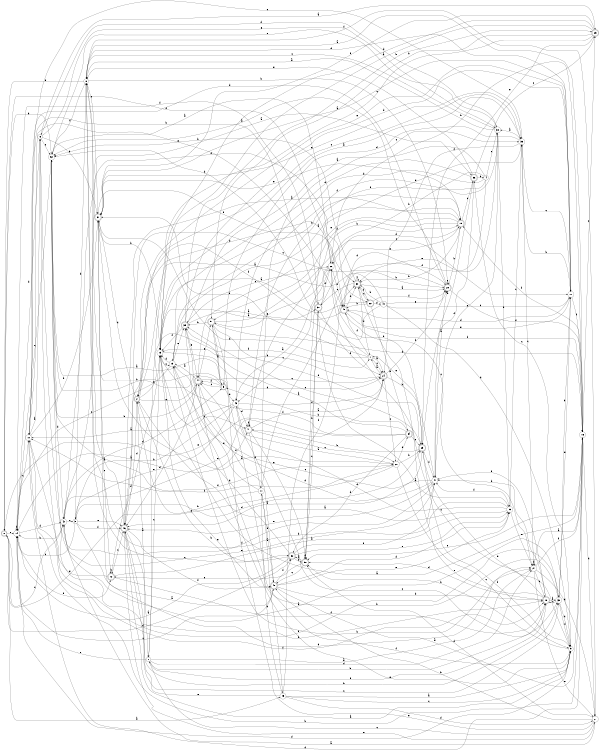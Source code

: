 digraph n43_9 {
__start0 [label="" shape="none"];

rankdir=LR;
size="8,5";

s0 [style="rounded,filled", color="black", fillcolor="white" shape="doublecircle", label="0"];
s1 [style="filled", color="black", fillcolor="white" shape="circle", label="1"];
s2 [style="rounded,filled", color="black", fillcolor="white" shape="doublecircle", label="2"];
s3 [style="filled", color="black", fillcolor="white" shape="circle", label="3"];
s4 [style="filled", color="black", fillcolor="white" shape="circle", label="4"];
s5 [style="rounded,filled", color="black", fillcolor="white" shape="doublecircle", label="5"];
s6 [style="filled", color="black", fillcolor="white" shape="circle", label="6"];
s7 [style="filled", color="black", fillcolor="white" shape="circle", label="7"];
s8 [style="filled", color="black", fillcolor="white" shape="circle", label="8"];
s9 [style="filled", color="black", fillcolor="white" shape="circle", label="9"];
s10 [style="filled", color="black", fillcolor="white" shape="circle", label="10"];
s11 [style="filled", color="black", fillcolor="white" shape="circle", label="11"];
s12 [style="rounded,filled", color="black", fillcolor="white" shape="doublecircle", label="12"];
s13 [style="filled", color="black", fillcolor="white" shape="circle", label="13"];
s14 [style="filled", color="black", fillcolor="white" shape="circle", label="14"];
s15 [style="filled", color="black", fillcolor="white" shape="circle", label="15"];
s16 [style="filled", color="black", fillcolor="white" shape="circle", label="16"];
s17 [style="filled", color="black", fillcolor="white" shape="circle", label="17"];
s18 [style="rounded,filled", color="black", fillcolor="white" shape="doublecircle", label="18"];
s19 [style="rounded,filled", color="black", fillcolor="white" shape="doublecircle", label="19"];
s20 [style="filled", color="black", fillcolor="white" shape="circle", label="20"];
s21 [style="filled", color="black", fillcolor="white" shape="circle", label="21"];
s22 [style="rounded,filled", color="black", fillcolor="white" shape="doublecircle", label="22"];
s23 [style="filled", color="black", fillcolor="white" shape="circle", label="23"];
s24 [style="rounded,filled", color="black", fillcolor="white" shape="doublecircle", label="24"];
s25 [style="rounded,filled", color="black", fillcolor="white" shape="doublecircle", label="25"];
s26 [style="filled", color="black", fillcolor="white" shape="circle", label="26"];
s27 [style="filled", color="black", fillcolor="white" shape="circle", label="27"];
s28 [style="rounded,filled", color="black", fillcolor="white" shape="doublecircle", label="28"];
s29 [style="rounded,filled", color="black", fillcolor="white" shape="doublecircle", label="29"];
s30 [style="rounded,filled", color="black", fillcolor="white" shape="doublecircle", label="30"];
s31 [style="rounded,filled", color="black", fillcolor="white" shape="doublecircle", label="31"];
s32 [style="rounded,filled", color="black", fillcolor="white" shape="doublecircle", label="32"];
s33 [style="filled", color="black", fillcolor="white" shape="circle", label="33"];
s34 [style="rounded,filled", color="black", fillcolor="white" shape="doublecircle", label="34"];
s35 [style="filled", color="black", fillcolor="white" shape="circle", label="35"];
s36 [style="rounded,filled", color="black", fillcolor="white" shape="doublecircle", label="36"];
s37 [style="rounded,filled", color="black", fillcolor="white" shape="doublecircle", label="37"];
s38 [style="filled", color="black", fillcolor="white" shape="circle", label="38"];
s39 [style="rounded,filled", color="black", fillcolor="white" shape="doublecircle", label="39"];
s40 [style="filled", color="black", fillcolor="white" shape="circle", label="40"];
s41 [style="rounded,filled", color="black", fillcolor="white" shape="doublecircle", label="41"];
s42 [style="filled", color="black", fillcolor="white" shape="circle", label="42"];
s43 [style="filled", color="black", fillcolor="white" shape="circle", label="43"];
s44 [style="rounded,filled", color="black", fillcolor="white" shape="doublecircle", label="44"];
s45 [style="filled", color="black", fillcolor="white" shape="circle", label="45"];
s46 [style="rounded,filled", color="black", fillcolor="white" shape="doublecircle", label="46"];
s47 [style="filled", color="black", fillcolor="white" shape="circle", label="47"];
s48 [style="rounded,filled", color="black", fillcolor="white" shape="doublecircle", label="48"];
s49 [style="rounded,filled", color="black", fillcolor="white" shape="doublecircle", label="49"];
s50 [style="rounded,filled", color="black", fillcolor="white" shape="doublecircle", label="50"];
s51 [style="rounded,filled", color="black", fillcolor="white" shape="doublecircle", label="51"];
s52 [style="filled", color="black", fillcolor="white" shape="circle", label="52"];
s0 -> s45 [label="a"];
s0 -> s52 [label="b"];
s0 -> s42 [label="c"];
s0 -> s32 [label="d"];
s0 -> s14 [label="e"];
s0 -> s49 [label="f"];
s1 -> s27 [label="a"];
s1 -> s18 [label="b"];
s1 -> s13 [label="c"];
s1 -> s27 [label="d"];
s1 -> s14 [label="e"];
s1 -> s18 [label="f"];
s2 -> s1 [label="a"];
s2 -> s32 [label="b"];
s2 -> s35 [label="c"];
s2 -> s31 [label="d"];
s2 -> s44 [label="e"];
s2 -> s7 [label="f"];
s3 -> s48 [label="a"];
s3 -> s8 [label="b"];
s3 -> s14 [label="c"];
s3 -> s29 [label="d"];
s3 -> s46 [label="e"];
s3 -> s46 [label="f"];
s4 -> s39 [label="a"];
s4 -> s26 [label="b"];
s4 -> s38 [label="c"];
s4 -> s43 [label="d"];
s4 -> s30 [label="e"];
s4 -> s41 [label="f"];
s5 -> s52 [label="a"];
s5 -> s52 [label="b"];
s5 -> s44 [label="c"];
s5 -> s43 [label="d"];
s5 -> s8 [label="e"];
s5 -> s44 [label="f"];
s6 -> s25 [label="a"];
s6 -> s31 [label="b"];
s6 -> s52 [label="c"];
s6 -> s14 [label="d"];
s6 -> s38 [label="e"];
s6 -> s33 [label="f"];
s7 -> s24 [label="a"];
s7 -> s52 [label="b"];
s7 -> s24 [label="c"];
s7 -> s31 [label="d"];
s7 -> s31 [label="e"];
s7 -> s49 [label="f"];
s8 -> s16 [label="a"];
s8 -> s28 [label="b"];
s8 -> s31 [label="c"];
s8 -> s17 [label="d"];
s8 -> s0 [label="e"];
s8 -> s52 [label="f"];
s9 -> s46 [label="a"];
s9 -> s50 [label="b"];
s9 -> s36 [label="c"];
s9 -> s14 [label="d"];
s9 -> s44 [label="e"];
s9 -> s29 [label="f"];
s10 -> s6 [label="a"];
s10 -> s31 [label="b"];
s10 -> s35 [label="c"];
s10 -> s16 [label="d"];
s10 -> s49 [label="e"];
s10 -> s18 [label="f"];
s11 -> s45 [label="a"];
s11 -> s2 [label="b"];
s11 -> s35 [label="c"];
s11 -> s28 [label="d"];
s11 -> s39 [label="e"];
s11 -> s48 [label="f"];
s12 -> s23 [label="a"];
s12 -> s12 [label="b"];
s12 -> s46 [label="c"];
s12 -> s13 [label="d"];
s12 -> s10 [label="e"];
s12 -> s18 [label="f"];
s13 -> s35 [label="a"];
s13 -> s19 [label="b"];
s13 -> s15 [label="c"];
s13 -> s24 [label="d"];
s13 -> s48 [label="e"];
s13 -> s41 [label="f"];
s14 -> s41 [label="a"];
s14 -> s14 [label="b"];
s14 -> s10 [label="c"];
s14 -> s42 [label="d"];
s14 -> s12 [label="e"];
s14 -> s37 [label="f"];
s15 -> s19 [label="a"];
s15 -> s27 [label="b"];
s15 -> s14 [label="c"];
s15 -> s13 [label="d"];
s15 -> s39 [label="e"];
s15 -> s38 [label="f"];
s16 -> s13 [label="a"];
s16 -> s10 [label="b"];
s16 -> s25 [label="c"];
s16 -> s21 [label="d"];
s16 -> s50 [label="e"];
s16 -> s19 [label="f"];
s17 -> s31 [label="a"];
s17 -> s33 [label="b"];
s17 -> s35 [label="c"];
s17 -> s49 [label="d"];
s17 -> s2 [label="e"];
s17 -> s16 [label="f"];
s18 -> s33 [label="a"];
s18 -> s47 [label="b"];
s18 -> s26 [label="c"];
s18 -> s50 [label="d"];
s18 -> s30 [label="e"];
s18 -> s47 [label="f"];
s19 -> s46 [label="a"];
s19 -> s30 [label="b"];
s19 -> s36 [label="c"];
s19 -> s26 [label="d"];
s19 -> s44 [label="e"];
s19 -> s51 [label="f"];
s20 -> s43 [label="a"];
s20 -> s29 [label="b"];
s20 -> s9 [label="c"];
s20 -> s0 [label="d"];
s20 -> s34 [label="e"];
s20 -> s10 [label="f"];
s21 -> s42 [label="a"];
s21 -> s48 [label="b"];
s21 -> s1 [label="c"];
s21 -> s50 [label="d"];
s21 -> s51 [label="e"];
s21 -> s8 [label="f"];
s22 -> s13 [label="a"];
s22 -> s49 [label="b"];
s22 -> s30 [label="c"];
s22 -> s40 [label="d"];
s22 -> s34 [label="e"];
s22 -> s28 [label="f"];
s23 -> s2 [label="a"];
s23 -> s8 [label="b"];
s23 -> s35 [label="c"];
s23 -> s44 [label="d"];
s23 -> s27 [label="e"];
s23 -> s47 [label="f"];
s24 -> s7 [label="a"];
s24 -> s29 [label="b"];
s24 -> s20 [label="c"];
s24 -> s13 [label="d"];
s24 -> s42 [label="e"];
s24 -> s28 [label="f"];
s25 -> s13 [label="a"];
s25 -> s51 [label="b"];
s25 -> s1 [label="c"];
s25 -> s13 [label="d"];
s25 -> s29 [label="e"];
s25 -> s31 [label="f"];
s26 -> s43 [label="a"];
s26 -> s16 [label="b"];
s26 -> s43 [label="c"];
s26 -> s2 [label="d"];
s26 -> s51 [label="e"];
s26 -> s49 [label="f"];
s27 -> s16 [label="a"];
s27 -> s21 [label="b"];
s27 -> s18 [label="c"];
s27 -> s27 [label="d"];
s27 -> s21 [label="e"];
s27 -> s16 [label="f"];
s28 -> s52 [label="a"];
s28 -> s19 [label="b"];
s28 -> s46 [label="c"];
s28 -> s10 [label="d"];
s28 -> s28 [label="e"];
s28 -> s16 [label="f"];
s29 -> s46 [label="a"];
s29 -> s41 [label="b"];
s29 -> s39 [label="c"];
s29 -> s9 [label="d"];
s29 -> s7 [label="e"];
s29 -> s47 [label="f"];
s30 -> s28 [label="a"];
s30 -> s52 [label="b"];
s30 -> s30 [label="c"];
s30 -> s7 [label="d"];
s30 -> s37 [label="e"];
s30 -> s22 [label="f"];
s31 -> s20 [label="a"];
s31 -> s13 [label="b"];
s31 -> s12 [label="c"];
s31 -> s27 [label="d"];
s31 -> s19 [label="e"];
s31 -> s30 [label="f"];
s32 -> s14 [label="a"];
s32 -> s50 [label="b"];
s32 -> s8 [label="c"];
s32 -> s15 [label="d"];
s32 -> s23 [label="e"];
s32 -> s47 [label="f"];
s33 -> s6 [label="a"];
s33 -> s39 [label="b"];
s33 -> s18 [label="c"];
s33 -> s9 [label="d"];
s33 -> s17 [label="e"];
s33 -> s9 [label="f"];
s34 -> s39 [label="a"];
s34 -> s5 [label="b"];
s34 -> s29 [label="c"];
s34 -> s32 [label="d"];
s34 -> s0 [label="e"];
s34 -> s13 [label="f"];
s35 -> s38 [label="a"];
s35 -> s17 [label="b"];
s35 -> s27 [label="c"];
s35 -> s5 [label="d"];
s35 -> s31 [label="e"];
s35 -> s24 [label="f"];
s36 -> s29 [label="a"];
s36 -> s4 [label="b"];
s36 -> s25 [label="c"];
s36 -> s15 [label="d"];
s36 -> s8 [label="e"];
s36 -> s47 [label="f"];
s37 -> s23 [label="a"];
s37 -> s10 [label="b"];
s37 -> s50 [label="c"];
s37 -> s24 [label="d"];
s37 -> s19 [label="e"];
s37 -> s26 [label="f"];
s38 -> s8 [label="a"];
s38 -> s23 [label="b"];
s38 -> s8 [label="c"];
s38 -> s6 [label="d"];
s38 -> s47 [label="e"];
s38 -> s49 [label="f"];
s39 -> s37 [label="a"];
s39 -> s25 [label="b"];
s39 -> s26 [label="c"];
s39 -> s17 [label="d"];
s39 -> s44 [label="e"];
s39 -> s13 [label="f"];
s40 -> s2 [label="a"];
s40 -> s30 [label="b"];
s40 -> s17 [label="c"];
s40 -> s9 [label="d"];
s40 -> s28 [label="e"];
s40 -> s46 [label="f"];
s41 -> s24 [label="a"];
s41 -> s19 [label="b"];
s41 -> s20 [label="c"];
s41 -> s11 [label="d"];
s41 -> s50 [label="e"];
s41 -> s41 [label="f"];
s42 -> s36 [label="a"];
s42 -> s14 [label="b"];
s42 -> s3 [label="c"];
s42 -> s5 [label="d"];
s42 -> s47 [label="e"];
s42 -> s22 [label="f"];
s43 -> s10 [label="a"];
s43 -> s3 [label="b"];
s43 -> s33 [label="c"];
s43 -> s41 [label="d"];
s43 -> s3 [label="e"];
s43 -> s24 [label="f"];
s44 -> s15 [label="a"];
s44 -> s52 [label="b"];
s44 -> s24 [label="c"];
s44 -> s46 [label="d"];
s44 -> s51 [label="e"];
s44 -> s48 [label="f"];
s45 -> s9 [label="a"];
s45 -> s11 [label="b"];
s45 -> s9 [label="c"];
s45 -> s21 [label="d"];
s45 -> s46 [label="e"];
s45 -> s30 [label="f"];
s46 -> s8 [label="a"];
s46 -> s33 [label="b"];
s46 -> s33 [label="c"];
s46 -> s2 [label="d"];
s46 -> s21 [label="e"];
s46 -> s48 [label="f"];
s47 -> s28 [label="a"];
s47 -> s26 [label="b"];
s47 -> s15 [label="c"];
s47 -> s15 [label="d"];
s47 -> s46 [label="e"];
s47 -> s42 [label="f"];
s48 -> s16 [label="a"];
s48 -> s18 [label="b"];
s48 -> s14 [label="c"];
s48 -> s23 [label="d"];
s48 -> s23 [label="e"];
s48 -> s32 [label="f"];
s49 -> s13 [label="a"];
s49 -> s28 [label="b"];
s49 -> s27 [label="c"];
s49 -> s30 [label="d"];
s49 -> s17 [label="e"];
s49 -> s16 [label="f"];
s50 -> s32 [label="a"];
s50 -> s37 [label="b"];
s50 -> s48 [label="c"];
s50 -> s35 [label="d"];
s50 -> s12 [label="e"];
s50 -> s50 [label="f"];
s51 -> s5 [label="a"];
s51 -> s39 [label="b"];
s51 -> s17 [label="c"];
s51 -> s16 [label="d"];
s51 -> s29 [label="e"];
s51 -> s9 [label="f"];
s52 -> s26 [label="a"];
s52 -> s18 [label="b"];
s52 -> s14 [label="c"];
s52 -> s42 [label="d"];
s52 -> s38 [label="e"];
s52 -> s20 [label="f"];

}